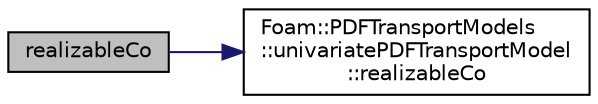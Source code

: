 digraph "realizableCo"
{
  bgcolor="transparent";
  edge [fontname="Helvetica",fontsize="10",labelfontname="Helvetica",labelfontsize="10"];
  node [fontname="Helvetica",fontsize="10",shape=record];
  rankdir="LR";
  Node6 [label="realizableCo",height=0.2,width=0.4,color="black", fillcolor="grey75", style="filled", fontcolor="black"];
  Node6 -> Node7 [color="midnightblue",fontsize="10",style="solid",fontname="Helvetica"];
  Node7 [label="Foam::PDFTransportModels\l::univariatePDFTransportModel\l::realizableCo",height=0.2,width=0.4,color="black",URL="$a02060.html#a7e02c1a350fcf9ac17189e6b20c656bb",tooltip="Return the maximum Courant number ensuring moment realizability. "];
}
